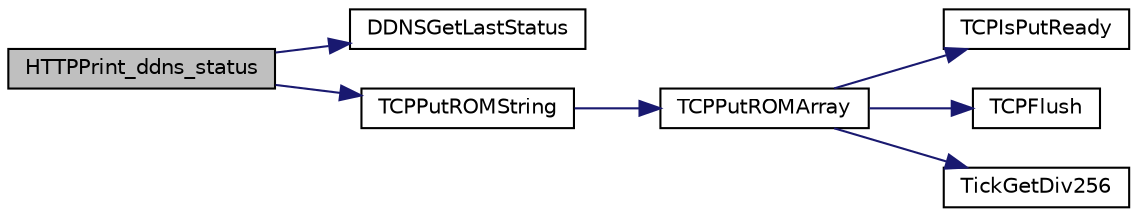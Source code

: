 digraph "HTTPPrint_ddns_status"
{
  edge [fontname="Helvetica",fontsize="10",labelfontname="Helvetica",labelfontsize="10"];
  node [fontname="Helvetica",fontsize="10",shape=record];
  rankdir="LR";
  Node1 [label="HTTPPrint_ddns_status",height=0.2,width=0.4,color="black", fillcolor="grey75", style="filled", fontcolor="black"];
  Node1 -> Node2 [color="midnightblue",fontsize="10",style="solid",fontname="Helvetica"];
  Node2 [label="DDNSGetLastStatus",height=0.2,width=0.4,color="black", fillcolor="white", style="filled",URL="$_dyn_d_n_s_8h.html#a1897ad9bdf36be89233812363efe3673"];
  Node1 -> Node3 [color="midnightblue",fontsize="10",style="solid",fontname="Helvetica"];
  Node3 [label="TCPPutROMString",height=0.2,width=0.4,color="black", fillcolor="white", style="filled",URL="$_t_c_p_8h.html#acd403ab0bd5ee4808c8fe86213b1192f"];
  Node3 -> Node4 [color="midnightblue",fontsize="10",style="solid",fontname="Helvetica"];
  Node4 [label="TCPPutROMArray",height=0.2,width=0.4,color="black", fillcolor="white", style="filled",URL="$_t_c_p_8c.html#a78d22c72df366276a2ed1908e2337093"];
  Node4 -> Node5 [color="midnightblue",fontsize="10",style="solid",fontname="Helvetica"];
  Node5 [label="TCPIsPutReady",height=0.2,width=0.4,color="black", fillcolor="white", style="filled",URL="$_t_c_p_8c.html#a10e1123d9bd8d1d94a6b9e10c2e8176c"];
  Node4 -> Node6 [color="midnightblue",fontsize="10",style="solid",fontname="Helvetica"];
  Node6 [label="TCPFlush",height=0.2,width=0.4,color="black", fillcolor="white", style="filled",URL="$_t_c_p_8c.html#a01c3ec541c50e1d0422f8b6e26e8a25b"];
  Node4 -> Node7 [color="midnightblue",fontsize="10",style="solid",fontname="Helvetica"];
  Node7 [label="TickGetDiv256",height=0.2,width=0.4,color="black", fillcolor="white", style="filled",URL="$_tick_8h.html#a8f71f847e48f802c831fb86c7fb8326a"];
}
